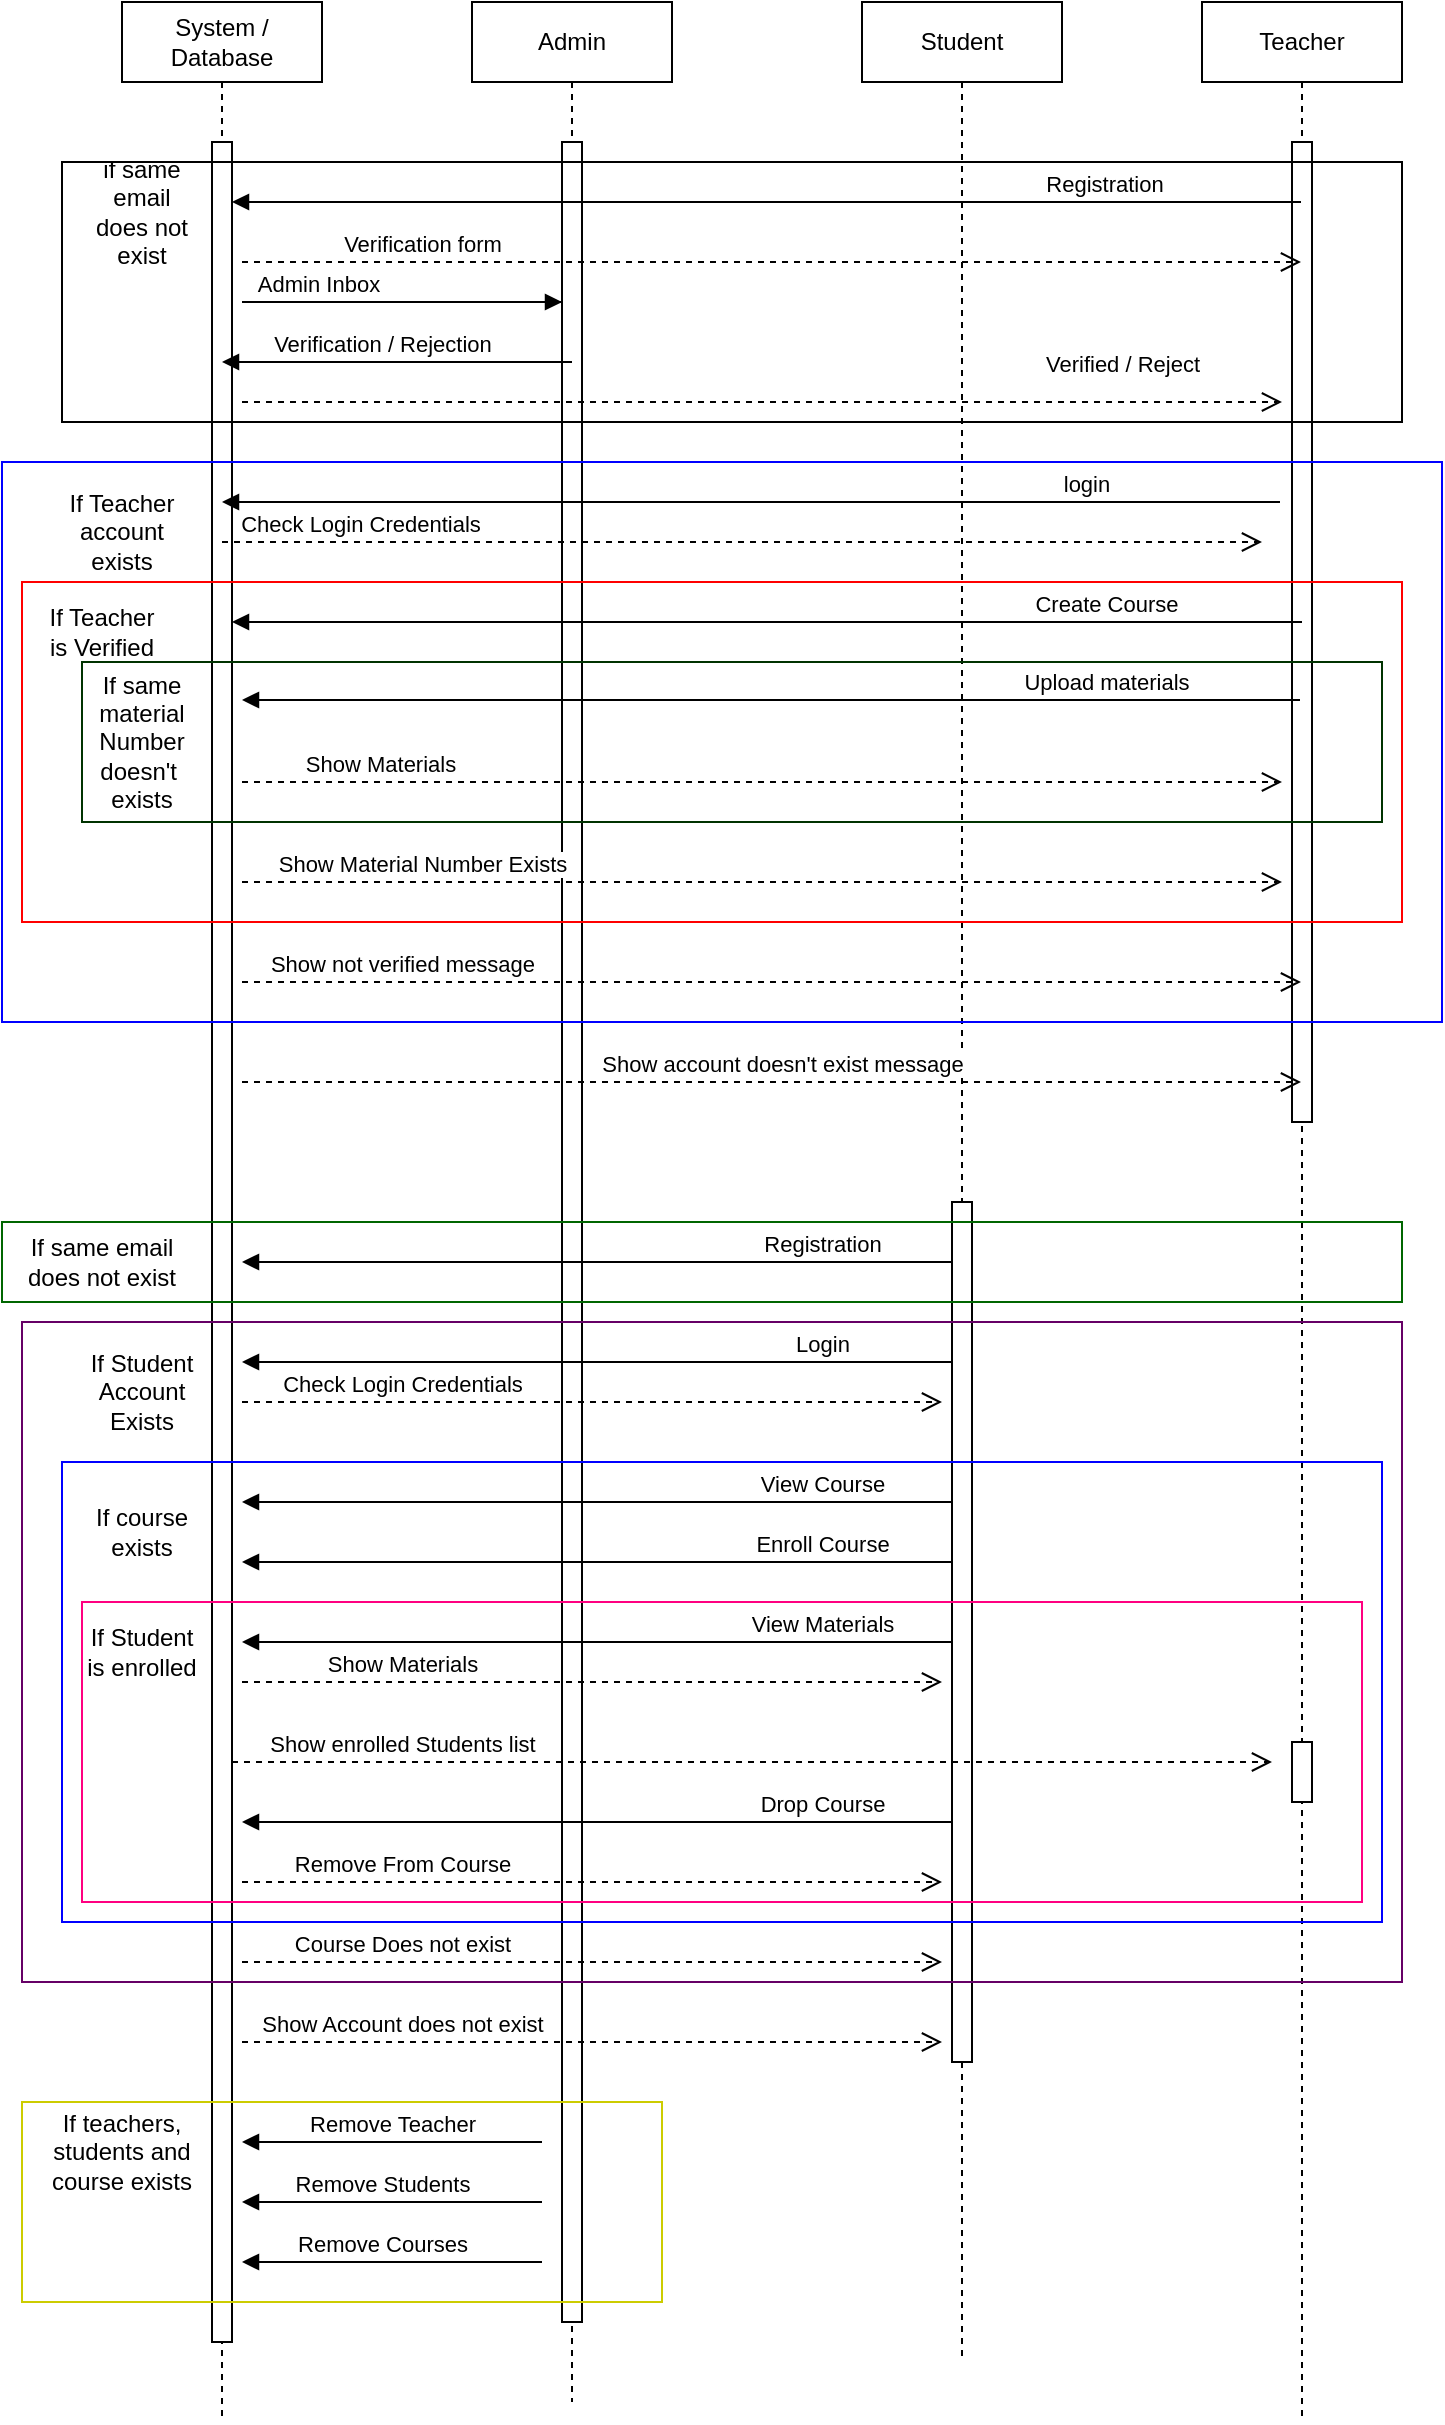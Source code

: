 <mxfile version="21.3.7" type="device">
  <diagram name="Page-1" id="2YBvvXClWsGukQMizWep">
    <mxGraphModel dx="1032" dy="513" grid="1" gridSize="10" guides="1" tooltips="1" connect="1" arrows="1" fold="1" page="0" pageScale="1" pageWidth="850" pageHeight="1100" math="0" shadow="0">
      <root>
        <mxCell id="0" />
        <mxCell id="1" parent="0" />
        <mxCell id="aM9ryv3xv72pqoxQDRHE-1" value="System / Database" style="shape=umlLifeline;perimeter=lifelinePerimeter;whiteSpace=wrap;html=1;container=0;dropTarget=0;collapsible=0;recursiveResize=0;outlineConnect=0;portConstraint=eastwest;newEdgeStyle={&quot;edgeStyle&quot;:&quot;elbowEdgeStyle&quot;,&quot;elbow&quot;:&quot;vertical&quot;,&quot;curved&quot;:0,&quot;rounded&quot;:0};size=40;" parent="1" vertex="1">
          <mxGeometry x="130" y="40" width="100" height="1210" as="geometry" />
        </mxCell>
        <mxCell id="aM9ryv3xv72pqoxQDRHE-2" value="" style="html=1;points=[];perimeter=orthogonalPerimeter;outlineConnect=0;targetShapes=umlLifeline;portConstraint=eastwest;newEdgeStyle={&quot;edgeStyle&quot;:&quot;elbowEdgeStyle&quot;,&quot;elbow&quot;:&quot;vertical&quot;,&quot;curved&quot;:0,&quot;rounded&quot;:0};" parent="aM9ryv3xv72pqoxQDRHE-1" vertex="1">
          <mxGeometry x="45" y="70" width="10" height="1100" as="geometry" />
        </mxCell>
        <mxCell id="aM9ryv3xv72pqoxQDRHE-5" value="Admin" style="shape=umlLifeline;perimeter=lifelinePerimeter;whiteSpace=wrap;html=1;container=0;dropTarget=0;collapsible=0;recursiveResize=0;outlineConnect=0;portConstraint=eastwest;newEdgeStyle={&quot;edgeStyle&quot;:&quot;elbowEdgeStyle&quot;,&quot;elbow&quot;:&quot;vertical&quot;,&quot;curved&quot;:0,&quot;rounded&quot;:0};" parent="1" vertex="1">
          <mxGeometry x="305" y="40" width="100" height="1200" as="geometry" />
        </mxCell>
        <mxCell id="aM9ryv3xv72pqoxQDRHE-6" value="" style="html=1;points=[];perimeter=orthogonalPerimeter;outlineConnect=0;targetShapes=umlLifeline;portConstraint=eastwest;newEdgeStyle={&quot;edgeStyle&quot;:&quot;elbowEdgeStyle&quot;,&quot;elbow&quot;:&quot;vertical&quot;,&quot;curved&quot;:0,&quot;rounded&quot;:0};" parent="aM9ryv3xv72pqoxQDRHE-5" vertex="1">
          <mxGeometry x="45" y="70" width="10" height="1090" as="geometry" />
        </mxCell>
        <mxCell id="aM9ryv3xv72pqoxQDRHE-10" value="Verified / Reject" style="html=1;verticalAlign=bottom;endArrow=open;dashed=1;endSize=8;edgeStyle=elbowEdgeStyle;elbow=vertical;curved=0;rounded=0;" parent="1" edge="1">
          <mxGeometry x="0.692" y="10" relative="1" as="geometry">
            <mxPoint x="710" y="240" as="targetPoint" />
            <Array as="points">
              <mxPoint x="260" y="240" />
              <mxPoint x="210" y="270" />
              <mxPoint x="230" y="270" />
              <mxPoint x="265" y="270" />
            </Array>
            <mxPoint x="190" y="240" as="sourcePoint" />
            <mxPoint as="offset" />
          </mxGeometry>
        </mxCell>
        <mxCell id="qUXyr0hkuQ4erByr01QL-1" value="Student" style="shape=umlLifeline;perimeter=lifelinePerimeter;whiteSpace=wrap;html=1;container=0;dropTarget=0;collapsible=0;recursiveResize=0;outlineConnect=0;portConstraint=eastwest;newEdgeStyle={&quot;edgeStyle&quot;:&quot;elbowEdgeStyle&quot;,&quot;elbow&quot;:&quot;vertical&quot;,&quot;curved&quot;:0,&quot;rounded&quot;:0};" parent="1" vertex="1">
          <mxGeometry x="500" y="40" width="100" height="1180" as="geometry" />
        </mxCell>
        <mxCell id="qUXyr0hkuQ4erByr01QL-2" value="" style="html=1;points=[];perimeter=orthogonalPerimeter;outlineConnect=0;targetShapes=umlLifeline;portConstraint=eastwest;newEdgeStyle={&quot;edgeStyle&quot;:&quot;elbowEdgeStyle&quot;,&quot;elbow&quot;:&quot;vertical&quot;,&quot;curved&quot;:0,&quot;rounded&quot;:0};" parent="qUXyr0hkuQ4erByr01QL-1" vertex="1">
          <mxGeometry x="45" y="600" width="10" height="430" as="geometry" />
        </mxCell>
        <mxCell id="qUXyr0hkuQ4erByr01QL-3" value="Teacher" style="shape=umlLifeline;perimeter=lifelinePerimeter;whiteSpace=wrap;html=1;container=0;dropTarget=0;collapsible=0;recursiveResize=0;outlineConnect=0;portConstraint=eastwest;newEdgeStyle={&quot;edgeStyle&quot;:&quot;elbowEdgeStyle&quot;,&quot;elbow&quot;:&quot;vertical&quot;,&quot;curved&quot;:0,&quot;rounded&quot;:0};" parent="1" vertex="1">
          <mxGeometry x="670" y="40" width="100" height="1210" as="geometry" />
        </mxCell>
        <mxCell id="qUXyr0hkuQ4erByr01QL-4" value="" style="html=1;points=[];perimeter=orthogonalPerimeter;outlineConnect=0;targetShapes=umlLifeline;portConstraint=eastwest;newEdgeStyle={&quot;edgeStyle&quot;:&quot;elbowEdgeStyle&quot;,&quot;elbow&quot;:&quot;vertical&quot;,&quot;curved&quot;:0,&quot;rounded&quot;:0};" parent="qUXyr0hkuQ4erByr01QL-3" vertex="1">
          <mxGeometry x="45" y="70" width="10" height="490" as="geometry" />
        </mxCell>
        <mxCell id="qUXyr0hkuQ4erByr01QL-26" value="" style="html=1;points=[];perimeter=orthogonalPerimeter;outlineConnect=0;targetShapes=umlLifeline;portConstraint=eastwest;newEdgeStyle={&quot;edgeStyle&quot;:&quot;elbowEdgeStyle&quot;,&quot;elbow&quot;:&quot;vertical&quot;,&quot;curved&quot;:0,&quot;rounded&quot;:0};" parent="qUXyr0hkuQ4erByr01QL-3" vertex="1">
          <mxGeometry x="45" y="870" width="10" height="30" as="geometry" />
        </mxCell>
        <mxCell id="qUXyr0hkuQ4erByr01QL-6" value="Registration" style="html=1;verticalAlign=bottom;endArrow=block;edgeStyle=elbowEdgeStyle;elbow=vertical;curved=0;rounded=0;" parent="1" source="qUXyr0hkuQ4erByr01QL-3" edge="1" target="aM9ryv3xv72pqoxQDRHE-2">
          <mxGeometry x="-0.631" relative="1" as="geometry">
            <mxPoint x="660" y="180" as="sourcePoint" />
            <Array as="points">
              <mxPoint x="480" y="140" />
              <mxPoint x="230" y="130" />
              <mxPoint x="390" y="140" />
              <mxPoint x="275" y="180" />
            </Array>
            <mxPoint x="190" y="140" as="targetPoint" />
            <mxPoint as="offset" />
          </mxGeometry>
        </mxCell>
        <mxCell id="qUXyr0hkuQ4erByr01QL-10" value="login" style="html=1;verticalAlign=bottom;endArrow=block;edgeStyle=elbowEdgeStyle;elbow=vertical;curved=0;rounded=0;" parent="1" edge="1">
          <mxGeometry x="-0.631" relative="1" as="geometry">
            <mxPoint x="709" y="290" as="sourcePoint" />
            <Array as="points">
              <mxPoint x="380" y="290" />
              <mxPoint x="265" y="330" />
            </Array>
            <mxPoint x="180" y="290" as="targetPoint" />
            <mxPoint as="offset" />
          </mxGeometry>
        </mxCell>
        <mxCell id="qUXyr0hkuQ4erByr01QL-11" value="Check Login Credentials" style="html=1;verticalAlign=bottom;endArrow=open;dashed=1;endSize=8;edgeStyle=elbowEdgeStyle;elbow=vertical;curved=0;rounded=0;" parent="1" edge="1">
          <mxGeometry x="-0.736" relative="1" as="geometry">
            <mxPoint x="700" y="310" as="targetPoint" />
            <Array as="points">
              <mxPoint x="250" y="310" />
              <mxPoint x="200" y="340" />
              <mxPoint x="220" y="340" />
              <mxPoint x="255" y="340" />
            </Array>
            <mxPoint x="180" y="310" as="sourcePoint" />
            <mxPoint as="offset" />
          </mxGeometry>
        </mxCell>
        <mxCell id="qUXyr0hkuQ4erByr01QL-12" value="Create Course" style="html=1;verticalAlign=bottom;endArrow=block;edgeStyle=elbowEdgeStyle;elbow=vertical;curved=0;rounded=0;" parent="1" target="aM9ryv3xv72pqoxQDRHE-2" edge="1">
          <mxGeometry x="-0.631" relative="1" as="geometry">
            <mxPoint x="720" y="350" as="sourcePoint" />
            <Array as="points">
              <mxPoint x="450" y="350" />
              <mxPoint x="500" y="370" />
              <mxPoint x="470" y="275" />
              <mxPoint x="390" y="274.66" />
              <mxPoint x="275" y="314.66" />
            </Array>
            <mxPoint x="180" y="274.66" as="targetPoint" />
            <mxPoint as="offset" />
          </mxGeometry>
        </mxCell>
        <mxCell id="qUXyr0hkuQ4erByr01QL-13" value="Upload materials" style="html=1;verticalAlign=bottom;endArrow=block;edgeStyle=elbowEdgeStyle;elbow=vertical;curved=0;rounded=0;" parent="1" edge="1">
          <mxGeometry x="-0.631" relative="1" as="geometry">
            <mxPoint x="719" y="389.0" as="sourcePoint" />
            <Array as="points">
              <mxPoint x="390" y="389.0" />
              <mxPoint x="275" y="429.0" />
            </Array>
            <mxPoint x="190" y="389" as="targetPoint" />
            <mxPoint as="offset" />
          </mxGeometry>
        </mxCell>
        <mxCell id="qUXyr0hkuQ4erByr01QL-21" value="Registration" style="html=1;verticalAlign=bottom;endArrow=block;edgeStyle=elbowEdgeStyle;elbow=vertical;curved=0;rounded=0;" parent="1" edge="1">
          <mxGeometry x="-0.631" relative="1" as="geometry">
            <mxPoint x="545" y="670" as="sourcePoint" />
            <Array as="points">
              <mxPoint x="210" y="670" />
              <mxPoint x="390" y="670" />
              <mxPoint x="275" y="710" />
            </Array>
            <mxPoint x="190" y="670" as="targetPoint" />
            <mxPoint as="offset" />
          </mxGeometry>
        </mxCell>
        <mxCell id="qUXyr0hkuQ4erByr01QL-22" value="Login" style="html=1;verticalAlign=bottom;endArrow=block;edgeStyle=elbowEdgeStyle;elbow=vertical;curved=0;rounded=0;" parent="1" edge="1">
          <mxGeometry x="-0.631" relative="1" as="geometry">
            <mxPoint x="545" y="720" as="sourcePoint" />
            <Array as="points">
              <mxPoint x="210" y="720" />
              <mxPoint x="390" y="720" />
              <mxPoint x="275" y="760" />
            </Array>
            <mxPoint x="190" y="720" as="targetPoint" />
            <mxPoint as="offset" />
          </mxGeometry>
        </mxCell>
        <mxCell id="qUXyr0hkuQ4erByr01QL-23" value="View Course" style="html=1;verticalAlign=bottom;endArrow=block;edgeStyle=elbowEdgeStyle;elbow=vertical;curved=0;rounded=0;" parent="1" edge="1">
          <mxGeometry x="-0.631" relative="1" as="geometry">
            <mxPoint x="545" y="790" as="sourcePoint" />
            <Array as="points">
              <mxPoint x="210" y="790" />
              <mxPoint x="390" y="790" />
              <mxPoint x="275" y="830" />
            </Array>
            <mxPoint x="190" y="790" as="targetPoint" />
            <mxPoint as="offset" />
          </mxGeometry>
        </mxCell>
        <mxCell id="qUXyr0hkuQ4erByr01QL-24" value="Enroll Course" style="html=1;verticalAlign=bottom;endArrow=block;edgeStyle=elbowEdgeStyle;elbow=vertical;curved=0;rounded=0;" parent="1" edge="1">
          <mxGeometry x="-0.631" relative="1" as="geometry">
            <mxPoint x="545" y="820" as="sourcePoint" />
            <Array as="points">
              <mxPoint x="210" y="820" />
              <mxPoint x="390" y="820" />
              <mxPoint x="275" y="860" />
            </Array>
            <mxPoint x="190" y="820" as="targetPoint" />
            <mxPoint as="offset" />
          </mxGeometry>
        </mxCell>
        <mxCell id="qUXyr0hkuQ4erByr01QL-25" value="Show enrolled Students list" style="html=1;verticalAlign=bottom;endArrow=open;dashed=1;endSize=8;edgeStyle=elbowEdgeStyle;elbow=vertical;curved=0;rounded=0;" parent="1" edge="1">
          <mxGeometry x="-0.673" relative="1" as="geometry">
            <mxPoint x="705" y="920" as="targetPoint" />
            <Array as="points">
              <mxPoint x="255" y="920" />
              <mxPoint x="205" y="950" />
              <mxPoint x="225" y="950" />
              <mxPoint x="260" y="950" />
            </Array>
            <mxPoint x="185" y="920" as="sourcePoint" />
            <mxPoint as="offset" />
          </mxGeometry>
        </mxCell>
        <mxCell id="qUXyr0hkuQ4erByr01QL-27" value="Drop Course" style="html=1;verticalAlign=bottom;endArrow=block;edgeStyle=elbowEdgeStyle;elbow=vertical;curved=0;rounded=0;" parent="1" edge="1">
          <mxGeometry x="-0.631" relative="1" as="geometry">
            <mxPoint x="545" y="950" as="sourcePoint" />
            <Array as="points">
              <mxPoint x="210" y="950" />
              <mxPoint x="390" y="950" />
              <mxPoint x="275" y="990" />
            </Array>
            <mxPoint x="190" y="950" as="targetPoint" />
            <mxPoint as="offset" />
          </mxGeometry>
        </mxCell>
        <mxCell id="qUXyr0hkuQ4erByr01QL-28" value="Remove Teacher" style="html=1;verticalAlign=bottom;endArrow=block;edgeStyle=elbowEdgeStyle;elbow=vertical;curved=0;rounded=0;" parent="1" edge="1">
          <mxGeometry relative="1" as="geometry">
            <mxPoint x="340" y="1110" as="sourcePoint" />
            <Array as="points">
              <mxPoint x="210" y="1110" />
              <mxPoint x="390" y="1110" />
              <mxPoint x="275" y="1150" />
            </Array>
            <mxPoint x="190" y="1110" as="targetPoint" />
            <mxPoint as="offset" />
          </mxGeometry>
        </mxCell>
        <mxCell id="qUXyr0hkuQ4erByr01QL-29" value="Remove Students" style="html=1;verticalAlign=bottom;endArrow=block;edgeStyle=elbowEdgeStyle;elbow=vertical;curved=0;rounded=0;" parent="1" edge="1">
          <mxGeometry x="0.067" relative="1" as="geometry">
            <mxPoint x="340" y="1140" as="sourcePoint" />
            <Array as="points">
              <mxPoint x="210" y="1140" />
              <mxPoint x="390" y="1140" />
              <mxPoint x="275" y="1180" />
            </Array>
            <mxPoint x="190" y="1140" as="targetPoint" />
            <mxPoint as="offset" />
          </mxGeometry>
        </mxCell>
        <mxCell id="qUXyr0hkuQ4erByr01QL-30" value="Check Login Credentials" style="html=1;verticalAlign=bottom;endArrow=open;dashed=1;endSize=8;edgeStyle=elbowEdgeStyle;elbow=vertical;curved=0;rounded=0;" parent="1" edge="1">
          <mxGeometry x="-0.543" relative="1" as="geometry">
            <mxPoint x="540" y="740" as="targetPoint" />
            <Array as="points">
              <mxPoint x="260" y="740" />
              <mxPoint x="210" y="770" />
              <mxPoint x="230" y="770" />
              <mxPoint x="265" y="770" />
            </Array>
            <mxPoint x="190" y="740" as="sourcePoint" />
            <mxPoint as="offset" />
          </mxGeometry>
        </mxCell>
        <mxCell id="3YN5YCezFFYt336kExAW-1" value="Admin Inbox" style="html=1;verticalAlign=bottom;endArrow=block;edgeStyle=elbowEdgeStyle;elbow=vertical;curved=0;rounded=0;" edge="1" parent="1">
          <mxGeometry x="0.238" relative="1" as="geometry">
            <mxPoint x="350" y="190" as="sourcePoint" />
            <Array as="points">
              <mxPoint x="190" y="190" />
              <mxPoint x="435" y="230" />
            </Array>
            <mxPoint x="350" y="190" as="targetPoint" />
            <mxPoint as="offset" />
          </mxGeometry>
        </mxCell>
        <mxCell id="3YN5YCezFFYt336kExAW-2" value="Verification / Rejection" style="html=1;verticalAlign=bottom;endArrow=block;edgeStyle=elbowEdgeStyle;elbow=vertical;curved=0;rounded=0;" edge="1" parent="1">
          <mxGeometry x="0.086" relative="1" as="geometry">
            <mxPoint x="355" y="220" as="sourcePoint" />
            <Array as="points">
              <mxPoint x="310" y="220" />
              <mxPoint x="350" y="230" />
              <mxPoint x="275" y="270" />
            </Array>
            <mxPoint x="180" y="220" as="targetPoint" />
            <mxPoint as="offset" />
          </mxGeometry>
        </mxCell>
        <mxCell id="3YN5YCezFFYt336kExAW-3" value="" style="rounded=0;whiteSpace=wrap;html=1;fillColor=none;strokeColor=#0000FF;" vertex="1" parent="1">
          <mxGeometry x="70" y="270" width="720" height="280" as="geometry" />
        </mxCell>
        <mxCell id="3YN5YCezFFYt336kExAW-4" value="Show Materials" style="html=1;verticalAlign=bottom;endArrow=open;dashed=1;endSize=8;edgeStyle=elbowEdgeStyle;elbow=vertical;curved=0;rounded=0;" edge="1" parent="1">
          <mxGeometry x="-0.736" relative="1" as="geometry">
            <mxPoint x="710" y="430" as="targetPoint" />
            <Array as="points">
              <mxPoint x="260" y="430" />
              <mxPoint x="210" y="460" />
              <mxPoint x="230" y="460" />
              <mxPoint x="265" y="460" />
            </Array>
            <mxPoint x="190" y="430" as="sourcePoint" />
            <mxPoint as="offset" />
          </mxGeometry>
        </mxCell>
        <mxCell id="3YN5YCezFFYt336kExAW-6" value="If Teacher is Verified" style="text;html=1;strokeColor=none;fillColor=none;align=center;verticalAlign=middle;whiteSpace=wrap;rounded=0;" vertex="1" parent="1">
          <mxGeometry x="90" y="340" width="60" height="30" as="geometry" />
        </mxCell>
        <mxCell id="3YN5YCezFFYt336kExAW-7" value="Show Material Number Exists" style="html=1;verticalAlign=bottom;endArrow=open;dashed=1;endSize=8;edgeStyle=elbowEdgeStyle;elbow=vertical;curved=0;rounded=0;" edge="1" parent="1">
          <mxGeometry x="-0.654" relative="1" as="geometry">
            <mxPoint x="710" y="480" as="targetPoint" />
            <Array as="points">
              <mxPoint x="260" y="480" />
              <mxPoint x="210" y="510" />
              <mxPoint x="230" y="510" />
              <mxPoint x="265" y="510" />
            </Array>
            <mxPoint x="190" y="480" as="sourcePoint" />
            <mxPoint as="offset" />
          </mxGeometry>
        </mxCell>
        <mxCell id="3YN5YCezFFYt336kExAW-10" value="" style="rounded=0;whiteSpace=wrap;html=1;fillColor=none;strokeColor=#003300;" vertex="1" parent="1">
          <mxGeometry x="110" y="370" width="650" height="80" as="geometry" />
        </mxCell>
        <mxCell id="3YN5YCezFFYt336kExAW-11" value="If same material Number doesn&#39;t&amp;nbsp; exists" style="text;html=1;strokeColor=none;fillColor=none;align=center;verticalAlign=middle;whiteSpace=wrap;rounded=0;" vertex="1" parent="1">
          <mxGeometry x="110" y="395" width="60" height="30" as="geometry" />
        </mxCell>
        <mxCell id="3YN5YCezFFYt336kExAW-14" value="If Teacher account exists" style="text;html=1;strokeColor=none;fillColor=none;align=center;verticalAlign=middle;whiteSpace=wrap;rounded=0;" vertex="1" parent="1">
          <mxGeometry x="100" y="290" width="60" height="30" as="geometry" />
        </mxCell>
        <mxCell id="3YN5YCezFFYt336kExAW-15" value="Verification form" style="html=1;verticalAlign=bottom;endArrow=open;dashed=1;endSize=8;edgeStyle=elbowEdgeStyle;elbow=vertical;curved=0;rounded=0;" edge="1" parent="1" target="qUXyr0hkuQ4erByr01QL-3">
          <mxGeometry x="-0.66" relative="1" as="geometry">
            <mxPoint x="540" y="150" as="targetPoint" />
            <Array as="points">
              <mxPoint x="440" y="170" />
              <mxPoint x="480" y="150" />
              <mxPoint x="260" y="150" />
              <mxPoint x="210" y="180" />
              <mxPoint x="230" y="180" />
              <mxPoint x="265" y="180" />
            </Array>
            <mxPoint x="190" y="170" as="sourcePoint" />
            <mxPoint as="offset" />
          </mxGeometry>
        </mxCell>
        <mxCell id="3YN5YCezFFYt336kExAW-16" value="" style="rounded=0;whiteSpace=wrap;html=1;fillColor=none;glass=0;strokeColor=#000000;" vertex="1" parent="1">
          <mxGeometry x="100" y="120" width="670" height="130" as="geometry" />
        </mxCell>
        <mxCell id="3YN5YCezFFYt336kExAW-20" value="if same email does not exist" style="text;html=1;strokeColor=none;fillColor=none;align=center;verticalAlign=middle;whiteSpace=wrap;rounded=0;" vertex="1" parent="1">
          <mxGeometry x="110" y="130" width="60" height="30" as="geometry" />
        </mxCell>
        <mxCell id="3YN5YCezFFYt336kExAW-26" value="" style="rounded=0;whiteSpace=wrap;html=1;fillColor=none;strokeColor=#FF0000;fillStyle=solid;" vertex="1" parent="1">
          <mxGeometry x="80" y="330" width="690" height="170" as="geometry" />
        </mxCell>
        <mxCell id="3YN5YCezFFYt336kExAW-27" value="Show not verified message" style="html=1;verticalAlign=bottom;endArrow=open;dashed=1;endSize=8;edgeStyle=elbowEdgeStyle;elbow=vertical;curved=0;rounded=0;" edge="1" parent="1" target="qUXyr0hkuQ4erByr01QL-3">
          <mxGeometry x="-0.698" relative="1" as="geometry">
            <mxPoint x="540" y="560" as="targetPoint" />
            <Array as="points">
              <mxPoint x="450" y="530" />
              <mxPoint x="260" y="560" />
              <mxPoint x="210" y="590" />
              <mxPoint x="230" y="590" />
              <mxPoint x="265" y="590" />
            </Array>
            <mxPoint x="190" y="530" as="sourcePoint" />
            <mxPoint as="offset" />
          </mxGeometry>
        </mxCell>
        <mxCell id="3YN5YCezFFYt336kExAW-28" value="Show account doesn&#39;t exist message" style="html=1;verticalAlign=bottom;endArrow=open;dashed=1;endSize=8;edgeStyle=elbowEdgeStyle;elbow=vertical;curved=0;rounded=0;" edge="1" parent="1" target="qUXyr0hkuQ4erByr01QL-3">
          <mxGeometry x="0.02" relative="1" as="geometry">
            <mxPoint x="540" y="580" as="targetPoint" />
            <Array as="points">
              <mxPoint x="260" y="580" />
              <mxPoint x="210" y="610" />
              <mxPoint x="230" y="610" />
              <mxPoint x="265" y="610" />
            </Array>
            <mxPoint x="190" y="580" as="sourcePoint" />
            <mxPoint as="offset" />
          </mxGeometry>
        </mxCell>
        <mxCell id="3YN5YCezFFYt336kExAW-30" value="View Materials" style="html=1;verticalAlign=bottom;endArrow=block;edgeStyle=elbowEdgeStyle;elbow=vertical;curved=0;rounded=0;" edge="1" parent="1">
          <mxGeometry x="-0.631" relative="1" as="geometry">
            <mxPoint x="545" y="860" as="sourcePoint" />
            <Array as="points">
              <mxPoint x="210" y="860" />
              <mxPoint x="390" y="860" />
              <mxPoint x="275" y="900" />
            </Array>
            <mxPoint x="190" y="860" as="targetPoint" />
            <mxPoint as="offset" />
          </mxGeometry>
        </mxCell>
        <mxCell id="3YN5YCezFFYt336kExAW-31" value="Show Materials" style="html=1;verticalAlign=bottom;endArrow=open;dashed=1;endSize=8;edgeStyle=elbowEdgeStyle;elbow=vertical;curved=0;rounded=0;" edge="1" parent="1">
          <mxGeometry x="-0.543" relative="1" as="geometry">
            <mxPoint x="540" y="880" as="targetPoint" />
            <Array as="points">
              <mxPoint x="260" y="880" />
              <mxPoint x="210" y="910" />
              <mxPoint x="230" y="910" />
              <mxPoint x="265" y="910" />
            </Array>
            <mxPoint x="190" y="880" as="sourcePoint" />
            <mxPoint as="offset" />
          </mxGeometry>
        </mxCell>
        <mxCell id="3YN5YCezFFYt336kExAW-32" value="Remove From Course" style="html=1;verticalAlign=bottom;endArrow=open;dashed=1;endSize=8;edgeStyle=elbowEdgeStyle;elbow=vertical;curved=0;rounded=0;" edge="1" parent="1">
          <mxGeometry x="-0.543" relative="1" as="geometry">
            <mxPoint x="540" y="980" as="targetPoint" />
            <Array as="points">
              <mxPoint x="260" y="980" />
              <mxPoint x="210" y="1010" />
              <mxPoint x="230" y="1010" />
              <mxPoint x="265" y="1010" />
            </Array>
            <mxPoint x="190" y="980" as="sourcePoint" />
            <mxPoint as="offset" />
          </mxGeometry>
        </mxCell>
        <mxCell id="3YN5YCezFFYt336kExAW-33" value="" style="rounded=0;whiteSpace=wrap;html=1;fillColor=none;strokeColor=#FF0080;" vertex="1" parent="1">
          <mxGeometry x="110" y="840" width="640" height="150" as="geometry" />
        </mxCell>
        <mxCell id="3YN5YCezFFYt336kExAW-34" value="If Student is enrolled" style="text;html=1;strokeColor=none;fillColor=none;align=center;verticalAlign=middle;whiteSpace=wrap;rounded=0;" vertex="1" parent="1">
          <mxGeometry x="110" y="850" width="60" height="30" as="geometry" />
        </mxCell>
        <mxCell id="3YN5YCezFFYt336kExAW-35" value="Course Does not exist" style="html=1;verticalAlign=bottom;endArrow=open;dashed=1;endSize=8;edgeStyle=elbowEdgeStyle;elbow=vertical;curved=0;rounded=0;" edge="1" parent="1">
          <mxGeometry x="-0.543" relative="1" as="geometry">
            <mxPoint x="540" y="1020" as="targetPoint" />
            <Array as="points">
              <mxPoint x="260" y="1020" />
              <mxPoint x="210" y="1050" />
              <mxPoint x="230" y="1050" />
              <mxPoint x="265" y="1050" />
            </Array>
            <mxPoint x="190" y="1020" as="sourcePoint" />
            <mxPoint as="offset" />
          </mxGeometry>
        </mxCell>
        <mxCell id="3YN5YCezFFYt336kExAW-36" value="" style="rounded=0;whiteSpace=wrap;html=1;fillColor=none;strokeColor=#0000FF;" vertex="1" parent="1">
          <mxGeometry x="100" y="770" width="660" height="230" as="geometry" />
        </mxCell>
        <mxCell id="3YN5YCezFFYt336kExAW-37" value="If course exists" style="text;html=1;strokeColor=none;fillColor=none;align=center;verticalAlign=middle;whiteSpace=wrap;rounded=0;" vertex="1" parent="1">
          <mxGeometry x="110" y="790" width="60" height="30" as="geometry" />
        </mxCell>
        <mxCell id="3YN5YCezFFYt336kExAW-38" value="" style="rounded=0;whiteSpace=wrap;html=1;fillColor=none;strokeColor=#660066;" vertex="1" parent="1">
          <mxGeometry x="80" y="700" width="690" height="330" as="geometry" />
        </mxCell>
        <mxCell id="3YN5YCezFFYt336kExAW-39" value="If Student Account Exists" style="text;html=1;strokeColor=none;fillColor=none;align=center;verticalAlign=middle;whiteSpace=wrap;rounded=0;" vertex="1" parent="1">
          <mxGeometry x="110" y="720" width="60" height="30" as="geometry" />
        </mxCell>
        <mxCell id="3YN5YCezFFYt336kExAW-40" value="Show Account does not exist" style="html=1;verticalAlign=bottom;endArrow=open;dashed=1;endSize=8;edgeStyle=elbowEdgeStyle;elbow=vertical;curved=0;rounded=0;" edge="1" parent="1">
          <mxGeometry x="-0.543" relative="1" as="geometry">
            <mxPoint x="540" y="1060" as="targetPoint" />
            <Array as="points">
              <mxPoint x="260" y="1060" />
              <mxPoint x="210" y="1090" />
              <mxPoint x="230" y="1090" />
              <mxPoint x="265" y="1090" />
            </Array>
            <mxPoint x="190" y="1060" as="sourcePoint" />
            <mxPoint as="offset" />
          </mxGeometry>
        </mxCell>
        <mxCell id="3YN5YCezFFYt336kExAW-41" value="" style="rounded=0;whiteSpace=wrap;html=1;fillColor=none;strokeColor=#006600;" vertex="1" parent="1">
          <mxGeometry x="70" y="650" width="700" height="40" as="geometry" />
        </mxCell>
        <mxCell id="3YN5YCezFFYt336kExAW-42" value="If same email does not exist" style="text;html=1;strokeColor=none;fillColor=none;align=center;verticalAlign=middle;whiteSpace=wrap;rounded=0;" vertex="1" parent="1">
          <mxGeometry x="70" y="655" width="100" height="30" as="geometry" />
        </mxCell>
        <mxCell id="3YN5YCezFFYt336kExAW-43" value="Remove Courses" style="html=1;verticalAlign=bottom;endArrow=block;edgeStyle=elbowEdgeStyle;elbow=vertical;curved=0;rounded=0;" edge="1" parent="1">
          <mxGeometry x="0.067" relative="1" as="geometry">
            <mxPoint x="340" y="1170" as="sourcePoint" />
            <Array as="points">
              <mxPoint x="210" y="1170" />
              <mxPoint x="390" y="1170" />
              <mxPoint x="275" y="1210" />
            </Array>
            <mxPoint x="190" y="1170" as="targetPoint" />
            <mxPoint as="offset" />
          </mxGeometry>
        </mxCell>
        <mxCell id="3YN5YCezFFYt336kExAW-44" value="" style="rounded=0;whiteSpace=wrap;html=1;fillColor=none;strokeColor=#CCCC00;" vertex="1" parent="1">
          <mxGeometry x="80" y="1090" width="320" height="100" as="geometry" />
        </mxCell>
        <mxCell id="3YN5YCezFFYt336kExAW-45" value="If teachers, students and course exists" style="text;html=1;strokeColor=none;fillColor=none;align=center;verticalAlign=middle;whiteSpace=wrap;rounded=0;" vertex="1" parent="1">
          <mxGeometry x="90" y="1100" width="80" height="30" as="geometry" />
        </mxCell>
      </root>
    </mxGraphModel>
  </diagram>
</mxfile>
